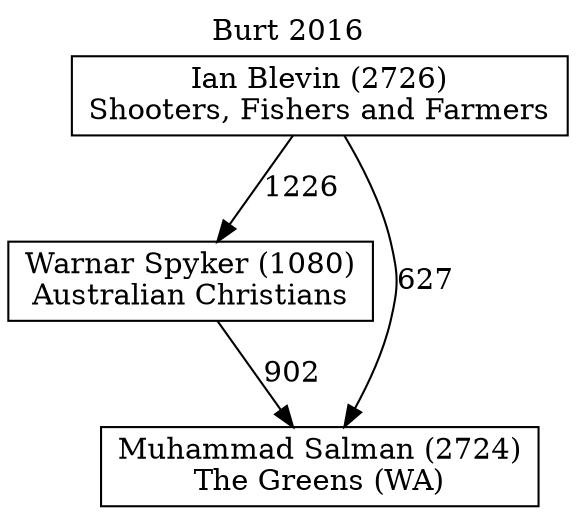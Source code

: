 // House preference flow
digraph "Muhammad Salman (2724)_Burt_2016" {
	graph [label="Burt 2016" labelloc=t mclimit=10]
	node [shape=box]
	"Ian Blevin (2726)" [label="Ian Blevin (2726)
Shooters, Fishers and Farmers"]
	"Warnar Spyker (1080)" [label="Warnar Spyker (1080)
Australian Christians"]
	"Muhammad Salman (2724)" [label="Muhammad Salman (2724)
The Greens (WA)"]
	"Ian Blevin (2726)" -> "Muhammad Salman (2724)" [label=627]
	"Ian Blevin (2726)" -> "Warnar Spyker (1080)" [label=1226]
	"Warnar Spyker (1080)" -> "Muhammad Salman (2724)" [label=902]
}
